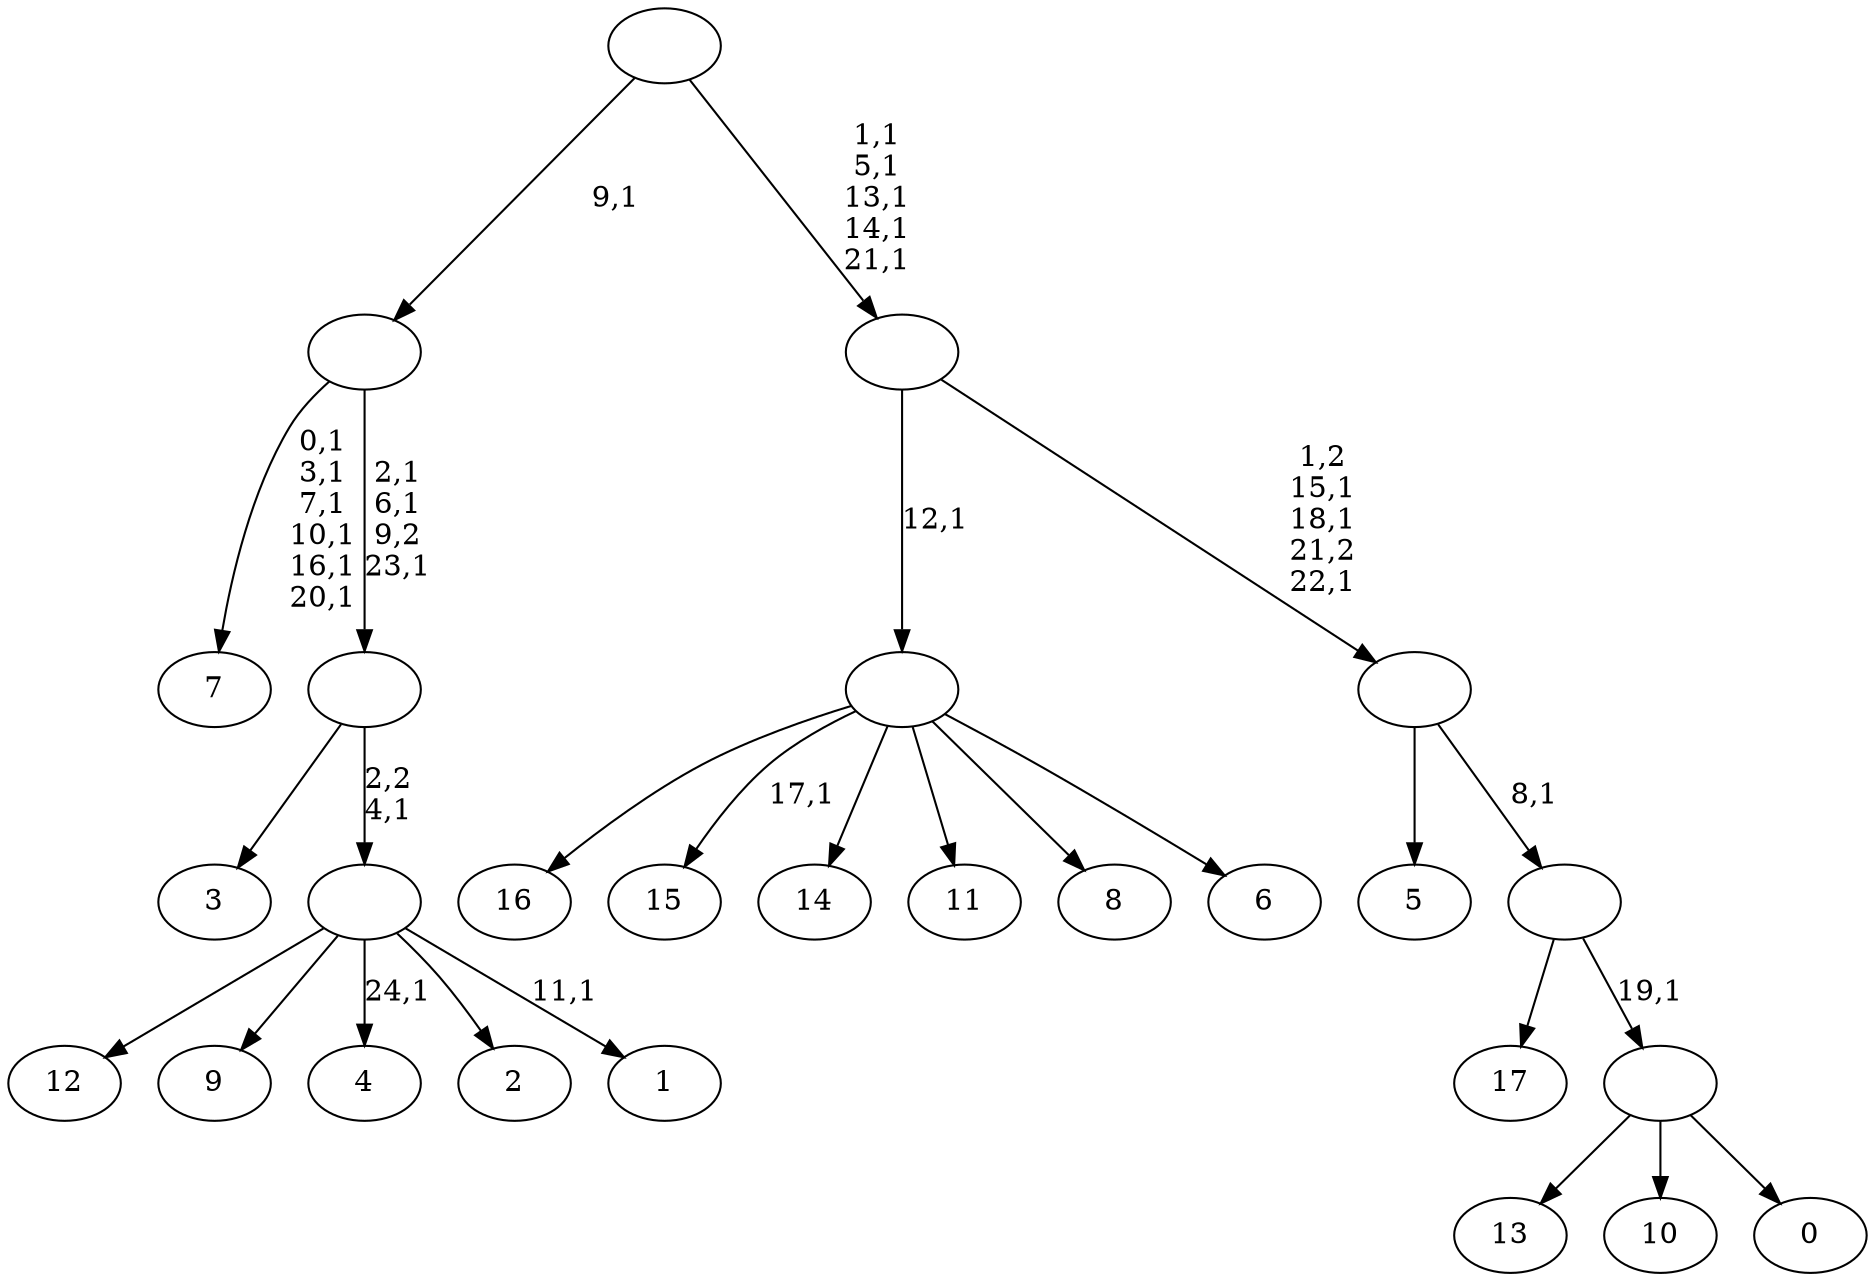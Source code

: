 digraph T {
	43 [label="17"]
	42 [label="16"]
	41 [label="15"]
	39 [label="14"]
	38 [label="13"]
	37 [label="12"]
	36 [label="11"]
	35 [label="10"]
	34 [label="9"]
	33 [label="8"]
	32 [label="7"]
	25 [label="6"]
	24 [label=""]
	23 [label="5"]
	22 [label="4"]
	20 [label="3"]
	19 [label="2"]
	18 [label="1"]
	16 [label=""]
	15 [label=""]
	12 [label=""]
	11 [label="0"]
	10 [label=""]
	9 [label=""]
	8 [label=""]
	5 [label=""]
	0 [label=""]
	24 -> 41 [label="17,1"]
	24 -> 42 [label=""]
	24 -> 39 [label=""]
	24 -> 36 [label=""]
	24 -> 33 [label=""]
	24 -> 25 [label=""]
	16 -> 18 [label="11,1"]
	16 -> 22 [label="24,1"]
	16 -> 37 [label=""]
	16 -> 34 [label=""]
	16 -> 19 [label=""]
	15 -> 20 [label=""]
	15 -> 16 [label="2,2\n4,1"]
	12 -> 15 [label="2,1\n6,1\n9,2\n23,1"]
	12 -> 32 [label="0,1\n3,1\n7,1\n10,1\n16,1\n20,1"]
	10 -> 38 [label=""]
	10 -> 35 [label=""]
	10 -> 11 [label=""]
	9 -> 43 [label=""]
	9 -> 10 [label="19,1"]
	8 -> 23 [label=""]
	8 -> 9 [label="8,1"]
	5 -> 8 [label="1,2\n15,1\n18,1\n21,2\n22,1"]
	5 -> 24 [label="12,1"]
	0 -> 5 [label="1,1\n5,1\n13,1\n14,1\n21,1"]
	0 -> 12 [label="9,1"]
}
